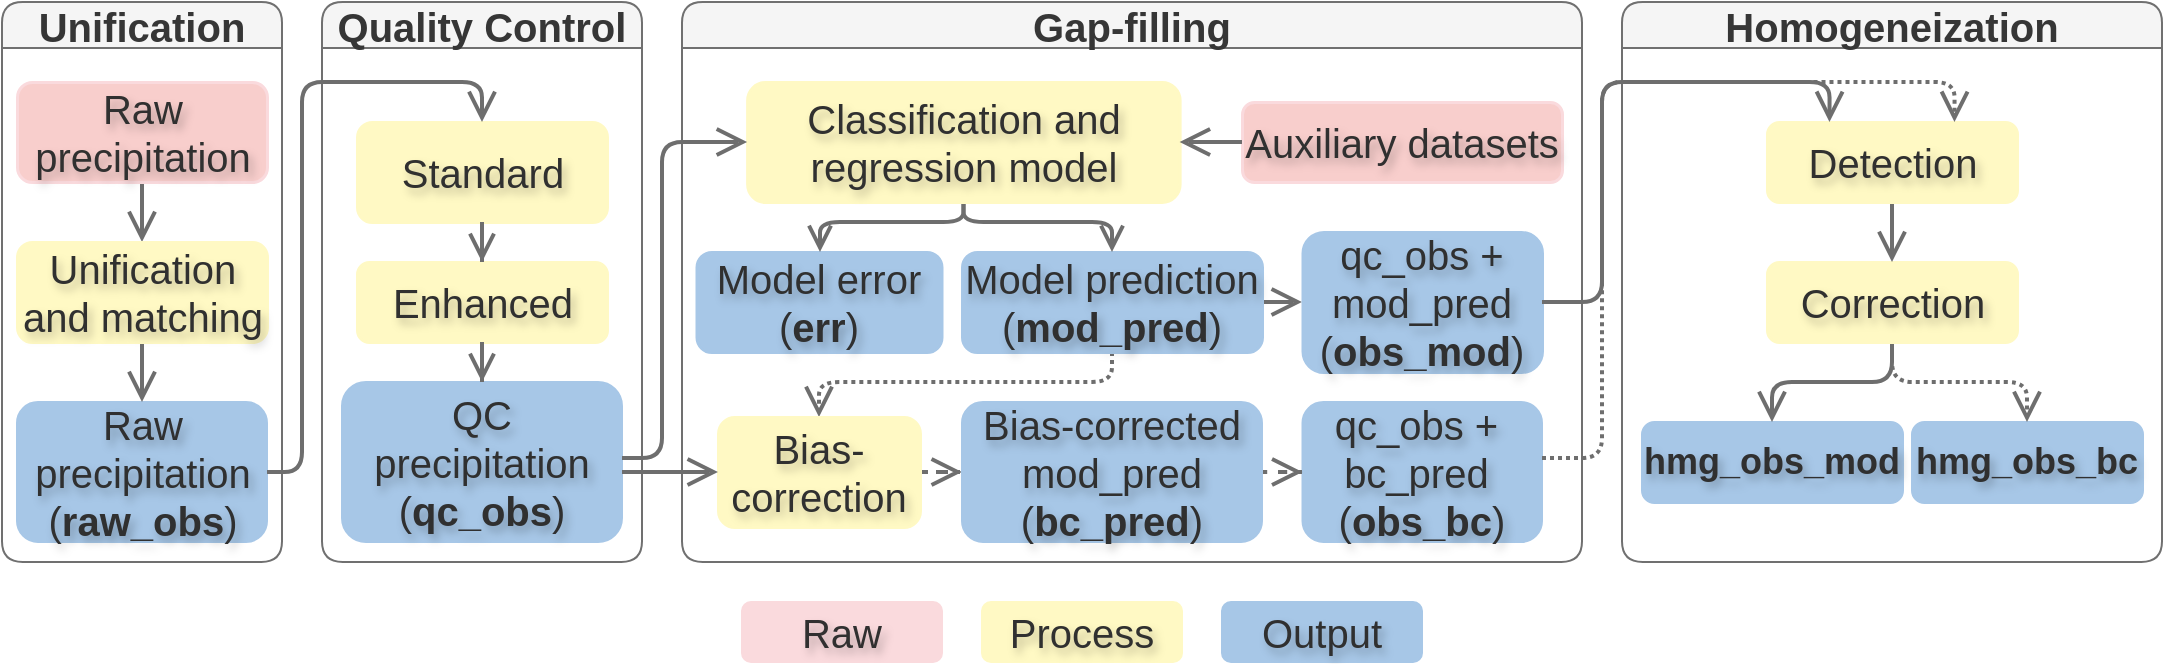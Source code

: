 <mxfile version="24.8.1">
  <diagram name="Page-1" id="W4yna8UcMUhT4XwFUqfj">
    <mxGraphModel dx="1574" dy="853" grid="1" gridSize="10" guides="1" tooltips="1" connect="1" arrows="1" fold="1" page="1" pageScale="1" pageWidth="1200" pageHeight="400" math="0" shadow="0">
      <root>
        <mxCell id="0" />
        <mxCell id="1" parent="0" />
        <mxCell id="rYvbzcU5giqxsE2-Gbjs-3" value="&lt;font style=&quot;font-size: 20px;&quot;&gt;Gap-filling&lt;/font&gt;" style="swimlane;whiteSpace=wrap;html=1;labelBackgroundColor=none;rounded=1;fillColor=#f5f5f5;strokeColor=#707070;fontColor=#363636;fontSize=20;verticalAlign=middle;align=center;labelBorderColor=none;textShadow=0;" parent="1" vertex="1">
          <mxGeometry x="410" y="40" width="450" height="280" as="geometry" />
        </mxCell>
        <mxCell id="rYvbzcU5giqxsE2-Gbjs-68" value="&lt;span style=&quot;font-size: 20px;&quot;&gt;qc_obs +&amp;nbsp;&lt;br style=&quot;font-size: 20px;&quot;&gt;&lt;/span&gt;&lt;span style=&quot;font-size: 20px;&quot;&gt;bc_pred&amp;nbsp;&lt;/span&gt;&lt;div style=&quot;font-size: 20px;&quot;&gt;&lt;span style=&quot;font-size: 20px;&quot;&gt;&lt;span style=&quot;font-size: 20px;&quot;&gt;(&lt;b style=&quot;font-size: 20px;&quot;&gt;obs_bc&lt;/b&gt;)&lt;/span&gt;&lt;/span&gt;&lt;/div&gt;" style="rounded=1;html=1;labelBackgroundColor=none;fillColor=#A7C7E7;strokeColor=#A7C7E7;fontSize=20;fontColor=#303030;textShadow=1;labelBorderColor=none;verticalAlign=middle;align=center;whiteSpace=wrap;" parent="rYvbzcU5giqxsE2-Gbjs-3" vertex="1">
          <mxGeometry x="310.25" y="200" width="119.75" height="70" as="geometry" />
        </mxCell>
        <mxCell id="Sh1Jm_TLHkkye5z9uw8q-112" style="edgeStyle=orthogonalEdgeStyle;rounded=1;orthogonalLoop=1;jettySize=auto;html=1;entryX=0.5;entryY=0;entryDx=0;entryDy=0;endArrow=open;endFill=0;endSize=11;strokeColor=#6E6E6E;dashed=1;dashPattern=1 1;curved=0;fontSize=20;strokeWidth=2;fontColor=#303030;verticalAlign=middle;align=center;labelBackgroundColor=none;labelBorderColor=none;textShadow=1;" parent="rYvbzcU5giqxsE2-Gbjs-3" source="rYvbzcU5giqxsE2-Gbjs-58" target="Sh1Jm_TLHkkye5z9uw8q-61" edge="1">
          <mxGeometry relative="1" as="geometry">
            <Array as="points">
              <mxPoint x="215" y="190" />
              <mxPoint x="69" y="190" />
            </Array>
          </mxGeometry>
        </mxCell>
        <mxCell id="7yuRbXb_uR1vZo2cL3EA-31" style="edgeStyle=orthogonalEdgeStyle;rounded=0;orthogonalLoop=1;jettySize=auto;html=1;endSize=11;endArrow=open;endFill=0;strokeColor=#6E6E6E;strokeWidth=2;fontColor=#303030;verticalAlign=middle;align=center;labelBackgroundColor=none;labelBorderColor=none;textShadow=1;" parent="rYvbzcU5giqxsE2-Gbjs-3" source="rYvbzcU5giqxsE2-Gbjs-58" edge="1">
          <mxGeometry relative="1" as="geometry">
            <mxPoint x="310" y="150" as="targetPoint" />
          </mxGeometry>
        </mxCell>
        <mxCell id="rYvbzcU5giqxsE2-Gbjs-58" value="&lt;span style=&quot;font-size: 20px;&quot;&gt;Model prediction&lt;/span&gt;&lt;div style=&quot;font-size: 20px;&quot;&gt;&lt;span style=&quot;font-size: 20px;&quot;&gt;&lt;span style=&quot;font-size: 20px;&quot;&gt;(&lt;b style=&quot;font-size: 20px;&quot;&gt;mod_pred&lt;/b&gt;)&lt;/span&gt;&lt;/span&gt;&lt;/div&gt;" style="rounded=1;html=1;labelBackgroundColor=none;fillColor=#A7C7E7;strokeColor=#A7C7E7;fontSize=20;fontColor=#303030;textShadow=1;labelBorderColor=none;strokeWidth=1.5;verticalAlign=middle;align=center;whiteSpace=wrap;" parent="rYvbzcU5giqxsE2-Gbjs-3" vertex="1">
          <mxGeometry x="140" y="125" width="150" height="50" as="geometry" />
        </mxCell>
        <mxCell id="Sh1Jm_TLHkkye5z9uw8q-1" value="&lt;span style=&quot;font-size: 20px;&quot;&gt;Model error&lt;/span&gt;&lt;div style=&quot;font-size: 20px;&quot;&gt;&lt;span style=&quot;font-size: 20px;&quot;&gt;(&lt;b style=&quot;font-size: 20px;&quot;&gt;err&lt;/b&gt;)&lt;/span&gt;&lt;/div&gt;" style="rounded=1;html=1;labelBackgroundColor=none;fillColor=#A7C7E7;strokeColor=#A7C7E7;fontSize=20;fontColor=#303030;textShadow=1;labelBorderColor=none;strokeWidth=1.5;verticalAlign=middle;align=center;whiteSpace=wrap;" parent="rYvbzcU5giqxsE2-Gbjs-3" vertex="1">
          <mxGeometry x="7.25" y="125" width="122.5" height="50" as="geometry" />
        </mxCell>
        <mxCell id="Sh1Jm_TLHkkye5z9uw8q-105" style="edgeStyle=orthogonalEdgeStyle;rounded=1;orthogonalLoop=1;jettySize=auto;html=1;endArrow=open;endFill=0;endSize=9;strokeColor=#6E6E6E;fontSize=20;curved=0;strokeWidth=2;fontColor=#303030;verticalAlign=middle;align=center;labelBackgroundColor=none;labelBorderColor=none;textShadow=1;" parent="rYvbzcU5giqxsE2-Gbjs-3" source="rYvbzcU5giqxsE2-Gbjs-43" target="Sh1Jm_TLHkkye5z9uw8q-1" edge="1">
          <mxGeometry relative="1" as="geometry">
            <Array as="points">
              <mxPoint x="141" y="110" />
              <mxPoint x="69" y="110" />
            </Array>
          </mxGeometry>
        </mxCell>
        <mxCell id="Sh1Jm_TLHkkye5z9uw8q-106" style="edgeStyle=orthogonalEdgeStyle;rounded=1;orthogonalLoop=1;jettySize=auto;html=1;endArrow=open;endFill=0;endSize=9;strokeColor=#6E6E6E;fontSize=20;curved=0;strokeWidth=2;fontColor=#303030;verticalAlign=middle;align=center;labelBackgroundColor=none;labelBorderColor=none;textShadow=1;" parent="rYvbzcU5giqxsE2-Gbjs-3" source="rYvbzcU5giqxsE2-Gbjs-43" target="rYvbzcU5giqxsE2-Gbjs-58" edge="1">
          <mxGeometry relative="1" as="geometry">
            <Array as="points">
              <mxPoint x="141" y="110" />
              <mxPoint x="215" y="110" />
            </Array>
          </mxGeometry>
        </mxCell>
        <mxCell id="rYvbzcU5giqxsE2-Gbjs-43" value="&lt;font style=&quot;font-size: 20px;&quot;&gt;Classification and &lt;br style=&quot;font-size: 20px;&quot;&gt;regression&amp;nbsp;model&lt;/font&gt;" style="rounded=1;html=1;labelBackgroundColor=none;fillColor=#FFF9C4;strokeColor=#FFF9C4;fontSize=20;fontColor=#303030;textShadow=1;labelBorderColor=none;strokeWidth=1.5;verticalAlign=middle;align=center;whiteSpace=wrap;" parent="rYvbzcU5giqxsE2-Gbjs-3" vertex="1">
          <mxGeometry x="32.56" y="40" width="216.25" height="60" as="geometry" />
        </mxCell>
        <mxCell id="rYvbzcU5giqxsE2-Gbjs-59" value="&lt;span style=&quot;font-size: 20px;&quot;&gt;Auxiliary&amp;nbsp;&lt;/span&gt;&lt;span style=&quot;font-size: 20px;&quot;&gt;datasets&lt;br style=&quot;font-size: 20px;&quot;&gt;&lt;/span&gt;" style="rounded=1;html=1;labelBackgroundColor=none;fontSize=20;fillColor=#f8cecc;strokeColor=#FADADD;fontColor=#303030;textShadow=1;labelBorderColor=none;strokeWidth=1.5;verticalAlign=middle;align=center;whiteSpace=wrap;" parent="rYvbzcU5giqxsE2-Gbjs-3" vertex="1">
          <mxGeometry x="280" y="50" width="160" height="40" as="geometry" />
        </mxCell>
        <mxCell id="rYvbzcU5giqxsE2-Gbjs-82" value="&lt;span style=&quot;font-size: 20px;&quot;&gt;qc_obs + mod_pred&lt;/span&gt;&lt;div style=&quot;font-size: 20px;&quot;&gt;&lt;span style=&quot;font-size: 20px;&quot;&gt;(&lt;b style=&quot;font-size: 20px;&quot;&gt;obs_mod&lt;/b&gt;)&lt;/span&gt;&lt;/div&gt;" style="rounded=1;html=1;labelBackgroundColor=none;fillColor=#A7C7E7;strokeColor=#A7C7E7;fontSize=20;fontColor=#303030;textShadow=1;labelBorderColor=none;strokeWidth=1.5;verticalAlign=middle;align=center;whiteSpace=wrap;" parent="rYvbzcU5giqxsE2-Gbjs-3" vertex="1">
          <mxGeometry x="310.25" y="115" width="119.75" height="70" as="geometry" />
        </mxCell>
        <mxCell id="rYvbzcU5giqxsE2-Gbjs-86" style="edgeStyle=orthogonalEdgeStyle;rounded=0;orthogonalLoop=1;jettySize=auto;html=1;labelBackgroundColor=none;fontColor=#303030;fontSize=20;strokeColor=#6E6E6E;textShadow=1;labelBorderColor=none;endArrow=open;endFill=0;endSize=11;strokeWidth=2;verticalAlign=middle;align=center;" parent="rYvbzcU5giqxsE2-Gbjs-3" source="rYvbzcU5giqxsE2-Gbjs-59" target="rYvbzcU5giqxsE2-Gbjs-43" edge="1">
          <mxGeometry relative="1" as="geometry">
            <Array as="points">
              <mxPoint x="285.5" y="70" />
              <mxPoint x="285.5" y="70" />
            </Array>
          </mxGeometry>
        </mxCell>
        <mxCell id="7yuRbXb_uR1vZo2cL3EA-39" style="edgeStyle=orthogonalEdgeStyle;rounded=0;orthogonalLoop=1;jettySize=auto;html=1;entryX=0;entryY=0.5;entryDx=0;entryDy=0;strokeColor=#6E6E6E;endArrow=open;endFill=0;endSize=11;dashed=1;dashPattern=1 4;strokeWidth=2;fontColor=#303030;verticalAlign=middle;align=center;labelBackgroundColor=none;labelBorderColor=none;textShadow=1;" parent="rYvbzcU5giqxsE2-Gbjs-3" source="Sh1Jm_TLHkkye5z9uw8q-61" target="Sh1Jm_TLHkkye5z9uw8q-64" edge="1">
          <mxGeometry relative="1" as="geometry" />
        </mxCell>
        <mxCell id="Sh1Jm_TLHkkye5z9uw8q-61" value="&lt;font style=&quot;font-size: 20px;&quot;&gt;Bias-&lt;/font&gt;&lt;span style=&quot;font-size: 20px;&quot;&gt;correction&lt;/span&gt;" style="rounded=1;html=1;labelBackgroundColor=none;fillColor=#FFF9C4;strokeColor=#FFF9C4;fontSize=20;fontColor=#303030;textShadow=1;labelBorderColor=none;strokeWidth=1.5;verticalAlign=middle;align=center;whiteSpace=wrap;" parent="rYvbzcU5giqxsE2-Gbjs-3" vertex="1">
          <mxGeometry x="18" y="207.5" width="101" height="55" as="geometry" />
        </mxCell>
        <mxCell id="7yuRbXb_uR1vZo2cL3EA-32" style="edgeStyle=orthogonalEdgeStyle;rounded=0;orthogonalLoop=1;jettySize=auto;html=1;entryX=0;entryY=0.5;entryDx=0;entryDy=0;endSize=11;endArrow=open;endFill=0;strokeColor=#6E6E6E;dashed=1;dashPattern=1 4;strokeWidth=2;fontColor=#303030;verticalAlign=middle;align=center;labelBackgroundColor=none;labelBorderColor=none;textShadow=1;" parent="rYvbzcU5giqxsE2-Gbjs-3" source="Sh1Jm_TLHkkye5z9uw8q-64" target="rYvbzcU5giqxsE2-Gbjs-68" edge="1">
          <mxGeometry relative="1" as="geometry" />
        </mxCell>
        <mxCell id="Sh1Jm_TLHkkye5z9uw8q-64" value="&lt;font style=&quot;font-size: 20px;&quot;&gt;Bias-corrected mod_pred&lt;/font&gt;&lt;font style=&quot;font-size: 20px;&quot;&gt; (&lt;b style=&quot;font-size: 20px;&quot;&gt;bc_pred&lt;/b&gt;)&lt;/font&gt;" style="rounded=1;html=1;labelBackgroundColor=none;fillColor=#A7C7E7;strokeColor=#A7C7E7;fontSize=20;fontColor=#303030;textShadow=1;labelBorderColor=none;verticalAlign=middle;align=center;whiteSpace=wrap;" parent="rYvbzcU5giqxsE2-Gbjs-3" vertex="1">
          <mxGeometry x="140" y="200" width="150" height="70" as="geometry" />
        </mxCell>
        <mxCell id="rYvbzcU5giqxsE2-Gbjs-4" value="&lt;font style=&quot;font-size: 20px;&quot;&gt;Homogeneization&lt;/font&gt;" style="swimlane;whiteSpace=wrap;html=1;labelBackgroundColor=none;rounded=1;fillColor=#f5f5f5;strokeColor=#707070;fontColor=#363636;fontSize=20;verticalAlign=middle;align=center;labelBorderColor=none;textShadow=0;" parent="1" vertex="1">
          <mxGeometry x="880" y="40" width="270" height="280" as="geometry" />
        </mxCell>
        <mxCell id="rYvbzcU5giqxsE2-Gbjs-103" value="&lt;b style=&quot;font-size: 18px;&quot;&gt;&lt;font style=&quot;font-size: 18px;&quot;&gt;hmg_obs_mod&lt;/font&gt;&lt;/b&gt;" style="rounded=1;html=1;labelBackgroundColor=none;fillColor=#A7C7E7;strokeColor=#A7C7E7;fontSize=18;fontColor=#303030;textShadow=1;labelBorderColor=none;strokeWidth=1.5;verticalAlign=middle;align=center;whiteSpace=wrap;" parent="rYvbzcU5giqxsE2-Gbjs-4" vertex="1">
          <mxGeometry x="10" y="210" width="130" height="40" as="geometry" />
        </mxCell>
        <mxCell id="rYvbzcU5giqxsE2-Gbjs-104" value="&lt;span style=&quot;font-size: 18px;&quot;&gt;&lt;b style=&quot;font-size: 18px;&quot;&gt;hmg_obs_bc&lt;/b&gt;&lt;/span&gt;" style="rounded=1;html=1;labelBackgroundColor=none;fillColor=#A7C7E7;strokeColor=#A7C7E7;fontSize=18;fontColor=#303030;textShadow=1;labelBorderColor=none;strokeWidth=1.5;verticalAlign=middle;align=center;whiteSpace=wrap;" parent="rYvbzcU5giqxsE2-Gbjs-4" vertex="1">
          <mxGeometry x="145" y="210" width="115" height="40" as="geometry" />
        </mxCell>
        <mxCell id="Sh1Jm_TLHkkye5z9uw8q-46" style="edgeStyle=orthogonalEdgeStyle;rounded=1;orthogonalLoop=1;jettySize=auto;html=1;fontSize=20;fontColor=#303030;strokeColor=#6E6E6E;textShadow=1;labelBorderColor=none;labelBackgroundColor=none;endSize=11;endArrow=open;endFill=0;curved=0;strokeWidth=2;verticalAlign=middle;align=center;" parent="rYvbzcU5giqxsE2-Gbjs-4" source="Sh1Jm_TLHkkye5z9uw8q-39" target="rYvbzcU5giqxsE2-Gbjs-103" edge="1">
          <mxGeometry relative="1" as="geometry" />
        </mxCell>
        <mxCell id="Sh1Jm_TLHkkye5z9uw8q-47" style="edgeStyle=orthogonalEdgeStyle;rounded=1;orthogonalLoop=1;jettySize=auto;html=1;dashed=1;dashPattern=1 1;fontSize=20;fontColor=#303030;strokeColor=#6E6E6E;textShadow=1;labelBorderColor=none;labelBackgroundColor=none;endSize=11;endArrow=open;endFill=0;curved=0;strokeWidth=2;verticalAlign=middle;align=center;" parent="rYvbzcU5giqxsE2-Gbjs-4" source="Sh1Jm_TLHkkye5z9uw8q-39" target="rYvbzcU5giqxsE2-Gbjs-104" edge="1">
          <mxGeometry relative="1" as="geometry" />
        </mxCell>
        <mxCell id="Sh1Jm_TLHkkye5z9uw8q-39" value="&lt;font style=&quot;font-size: 20px;&quot;&gt;Correction&lt;/font&gt;" style="rounded=1;html=1;labelBackgroundColor=none;fillColor=#FFF9C4;strokeColor=#FFF9C4;fontSize=20;fontColor=#303030;textShadow=1;labelBorderColor=none;strokeWidth=1.5;verticalAlign=middle;align=center;whiteSpace=wrap;" parent="rYvbzcU5giqxsE2-Gbjs-4" vertex="1">
          <mxGeometry x="72.5" y="130" width="125" height="40" as="geometry" />
        </mxCell>
        <mxCell id="Sh1Jm_TLHkkye5z9uw8q-42" style="edgeStyle=orthogonalEdgeStyle;rounded=0;orthogonalLoop=1;jettySize=auto;html=1;entryX=0.5;entryY=0;entryDx=0;entryDy=0;fontSize=20;fontColor=#303030;strokeColor=#6E6E6E;textShadow=1;labelBorderColor=none;labelBackgroundColor=none;endSize=11;endArrow=open;endFill=0;strokeWidth=2;verticalAlign=middle;align=center;" parent="rYvbzcU5giqxsE2-Gbjs-4" source="Sh1Jm_TLHkkye5z9uw8q-41" target="Sh1Jm_TLHkkye5z9uw8q-39" edge="1">
          <mxGeometry relative="1" as="geometry" />
        </mxCell>
        <mxCell id="Sh1Jm_TLHkkye5z9uw8q-41" value="&lt;font style=&quot;font-size: 20px;&quot;&gt;Detection&lt;/font&gt;" style="rounded=1;html=1;labelBackgroundColor=none;fillColor=#FFF9C4;strokeColor=#FFF9C4;fontSize=20;fontColor=#303030;textShadow=1;labelBorderColor=none;strokeWidth=1.5;verticalAlign=middle;align=center;whiteSpace=wrap;" parent="rYvbzcU5giqxsE2-Gbjs-4" vertex="1">
          <mxGeometry x="72.5" y="60" width="125" height="40" as="geometry" />
        </mxCell>
        <mxCell id="rYvbzcU5giqxsE2-Gbjs-1" value="&lt;font style=&quot;font-size: 20px;&quot;&gt;Unification&lt;/font&gt;" style="swimlane;whiteSpace=wrap;html=1;labelBackgroundColor=none;rounded=1;fillColor=#f5f5f5;strokeColor=#707070;fontColor=#363636;fontSize=20;verticalAlign=middle;align=center;labelBorderColor=none;textShadow=0;" parent="1" vertex="1">
          <mxGeometry x="70" y="40" width="140" height="280" as="geometry">
            <mxRectangle x="90" y="280" width="100" height="30" as="alternateBounds" />
          </mxGeometry>
        </mxCell>
        <mxCell id="rYvbzcU5giqxsE2-Gbjs-30" value="&lt;font style=&quot;font-size: 20px;&quot;&gt;Raw precipitation (&lt;b style=&quot;font-size: 20px;&quot;&gt;raw_obs&lt;/b&gt;)&lt;/font&gt;" style="rounded=1;html=1;labelBackgroundColor=none;fillColor=#A7C7E7;strokeColor=#A7C7E7;fontSize=20;fontColor=#303030;textShadow=1;labelBorderColor=none;verticalAlign=middle;align=center;whiteSpace=wrap;" parent="rYvbzcU5giqxsE2-Gbjs-1" vertex="1">
          <mxGeometry x="7.5" y="200" width="125" height="70" as="geometry" />
        </mxCell>
        <mxCell id="GVIinRcIQDQHaHZ2JQYo-2" style="edgeStyle=orthogonalEdgeStyle;rounded=0;orthogonalLoop=1;jettySize=auto;html=1;entryX=0.5;entryY=0;entryDx=0;entryDy=0;endSize=11;endArrow=open;endFill=0;strokeColor=#6E6E6E;fontSize=20;strokeWidth=2;fontColor=#303030;verticalAlign=middle;align=center;labelBackgroundColor=none;labelBorderColor=none;textShadow=1;" parent="rYvbzcU5giqxsE2-Gbjs-1" source="rYvbzcU5giqxsE2-Gbjs-6" target="GVIinRcIQDQHaHZ2JQYo-1" edge="1">
          <mxGeometry relative="1" as="geometry" />
        </mxCell>
        <mxCell id="rYvbzcU5giqxsE2-Gbjs-6" value="&lt;font style=&quot;font-size: 20px;&quot;&gt;Raw precipitation&lt;/font&gt;" style="rounded=1;html=1;labelBackgroundColor=none;fontSize=20;fillColor=#f8cecc;strokeColor=#FADADD;fontColor=#303030;textShadow=1;labelBorderColor=none;strokeWidth=1.5;verticalAlign=middle;align=center;whiteSpace=wrap;" parent="rYvbzcU5giqxsE2-Gbjs-1" vertex="1">
          <mxGeometry x="7.5" y="40" width="125" height="50" as="geometry" />
        </mxCell>
        <mxCell id="GVIinRcIQDQHaHZ2JQYo-3" style="edgeStyle=orthogonalEdgeStyle;rounded=0;orthogonalLoop=1;jettySize=auto;html=1;entryX=0.5;entryY=0;entryDx=0;entryDy=0;strokeColor=#6E6E6E;endSize=11;endArrow=open;endFill=0;fontSize=20;strokeWidth=2;fontColor=#303030;verticalAlign=middle;align=center;labelBackgroundColor=none;labelBorderColor=none;textShadow=1;" parent="rYvbzcU5giqxsE2-Gbjs-1" source="GVIinRcIQDQHaHZ2JQYo-1" target="rYvbzcU5giqxsE2-Gbjs-30" edge="1">
          <mxGeometry relative="1" as="geometry">
            <Array as="points">
              <mxPoint x="70" y="180" />
              <mxPoint x="70" y="180" />
            </Array>
          </mxGeometry>
        </mxCell>
        <mxCell id="GVIinRcIQDQHaHZ2JQYo-1" value="&lt;font style=&quot;font-size: 20px;&quot;&gt;Unification and matching&lt;/font&gt;" style="rounded=1;html=1;labelBackgroundColor=none;fillColor=#FFF9C4;strokeColor=#FFF9C4;fontSize=20;fontColor=#303030;textShadow=1;labelBorderColor=none;strokeWidth=1.5;verticalAlign=middle;align=center;whiteSpace=wrap;" parent="rYvbzcU5giqxsE2-Gbjs-1" vertex="1">
          <mxGeometry x="7.5" y="120" width="125" height="50" as="geometry" />
        </mxCell>
        <mxCell id="rYvbzcU5giqxsE2-Gbjs-2" value="&lt;font style=&quot;font-size: 20px;&quot;&gt;Quality Control&lt;/font&gt;" style="swimlane;whiteSpace=wrap;html=1;startSize=23;labelBackgroundColor=none;rounded=1;fillColor=#f5f5f5;strokeColor=#707070;fontColor=#363636;fontSize=20;verticalAlign=middle;align=center;labelBorderColor=none;textShadow=0;" parent="1" vertex="1">
          <mxGeometry x="230" y="40" width="160" height="280" as="geometry">
            <mxRectangle x="50" y="130" width="130" height="30" as="alternateBounds" />
          </mxGeometry>
        </mxCell>
        <mxCell id="rYvbzcU5giqxsE2-Gbjs-132" value="&lt;span style=&quot;font-size: 20px;&quot;&gt;QC precipitation (&lt;b style=&quot;font-size: 20px;&quot;&gt;qc_obs&lt;/b&gt;)&lt;/span&gt;" style="rounded=1;html=1;labelBackgroundColor=none;fillColor=#A7C7E7;strokeColor=#A7C7E7;fontSize=20;fontColor=#303030;textShadow=1;labelBorderColor=none;verticalAlign=middle;align=center;whiteSpace=wrap;" parent="rYvbzcU5giqxsE2-Gbjs-2" vertex="1">
          <mxGeometry x="10" y="190" width="140" height="80" as="geometry" />
        </mxCell>
        <mxCell id="rYvbzcU5giqxsE2-Gbjs-121" value="&lt;font style=&quot;font-size: 20px;&quot;&gt;Standard&lt;/font&gt;" style="rounded=1;html=1;labelBackgroundColor=none;fillColor=#FFF9C4;strokeColor=#FFF9C4;fontSize=20;fontColor=#303030;textShadow=1;labelBorderColor=none;strokeWidth=1.5;verticalAlign=middle;align=center;whiteSpace=wrap;" parent="rYvbzcU5giqxsE2-Gbjs-2" vertex="1">
          <mxGeometry x="17.5" y="60" width="125" height="50" as="geometry" />
        </mxCell>
        <mxCell id="rYvbzcU5giqxsE2-Gbjs-38" value="&lt;font style=&quot;font-size: 20px;&quot;&gt;Enhanced&lt;/font&gt;" style="rounded=1;html=1;labelBackgroundColor=none;fillColor=#FFF9C4;strokeColor=#FFF9C4;fontSize=20;fontColor=#303030;textShadow=1;labelBorderColor=none;strokeWidth=1.5;verticalAlign=middle;align=center;whiteSpace=wrap;" parent="rYvbzcU5giqxsE2-Gbjs-2" vertex="1">
          <mxGeometry x="17.5" y="130" width="125" height="40" as="geometry" />
        </mxCell>
        <mxCell id="rYvbzcU5giqxsE2-Gbjs-137" style="edgeStyle=orthogonalEdgeStyle;rounded=0;orthogonalLoop=1;jettySize=auto;html=1;labelBackgroundColor=none;fontColor=#303030;fontSize=20;strokeColor=#6E6E6E;textShadow=1;labelBorderColor=none;endArrow=open;endFill=0;endSize=10;strokeWidth=2;startSize=8;verticalAlign=middle;align=center;" parent="rYvbzcU5giqxsE2-Gbjs-2" source="rYvbzcU5giqxsE2-Gbjs-121" target="rYvbzcU5giqxsE2-Gbjs-38" edge="1">
          <mxGeometry relative="1" as="geometry" />
        </mxCell>
        <mxCell id="rYvbzcU5giqxsE2-Gbjs-138" style="edgeStyle=orthogonalEdgeStyle;rounded=0;orthogonalLoop=1;jettySize=auto;html=1;entryX=0.5;entryY=0;entryDx=0;entryDy=0;labelBackgroundColor=none;fontColor=#303030;fontSize=20;strokeColor=#6E6E6E;textShadow=1;labelBorderColor=none;endArrow=open;endFill=0;endSize=10;strokeWidth=2;verticalAlign=middle;align=center;" parent="rYvbzcU5giqxsE2-Gbjs-2" source="rYvbzcU5giqxsE2-Gbjs-38" target="rYvbzcU5giqxsE2-Gbjs-132" edge="1">
          <mxGeometry relative="1" as="geometry" />
        </mxCell>
        <mxCell id="Sh1Jm_TLHkkye5z9uw8q-52" value="Raw" style="rounded=1;html=1;labelBackgroundColor=none;fontSize=20;fillColor=#FADADD;strokeColor=#FADADD;fontColor=#303030;textShadow=1;verticalAlign=middle;align=center;labelBorderColor=none;whiteSpace=wrap;" parent="1" vertex="1">
          <mxGeometry x="440" y="340" width="100" height="30" as="geometry" />
        </mxCell>
        <mxCell id="Sh1Jm_TLHkkye5z9uw8q-53" value="&lt;font style=&quot;font-size: 20px;&quot;&gt;Process&lt;/font&gt;" style="rounded=1;html=1;labelBackgroundColor=none;fillColor=#FFF9C4;strokeColor=#FFF9C4;fontSize=20;fontColor=#303030;textShadow=1;verticalAlign=middle;align=center;labelBorderColor=none;whiteSpace=wrap;" parent="1" vertex="1">
          <mxGeometry x="560" y="340" width="100" height="30" as="geometry" />
        </mxCell>
        <mxCell id="Sh1Jm_TLHkkye5z9uw8q-56" value="Output" style="rounded=1;html=1;labelBackgroundColor=none;fontSize=20;fillColor=#A7C7E7;strokeColor=#A7C7E7;fontColor=#303030;textShadow=1;verticalAlign=middle;align=center;labelBorderColor=none;whiteSpace=wrap;" parent="1" vertex="1">
          <mxGeometry x="680" y="340" width="100" height="30" as="geometry" />
        </mxCell>
        <mxCell id="7yuRbXb_uR1vZo2cL3EA-23" style="edgeStyle=orthogonalEdgeStyle;rounded=1;orthogonalLoop=1;jettySize=auto;html=1;entryX=0;entryY=0.5;entryDx=0;entryDy=0;strokeColor=#6E6E6E;strokeWidth=2;endSize=11;endArrow=open;endFill=0;curved=0;fontSize=20;fontColor=#303030;verticalAlign=middle;align=center;labelBackgroundColor=none;labelBorderColor=none;textShadow=1;" parent="1" source="rYvbzcU5giqxsE2-Gbjs-132" target="rYvbzcU5giqxsE2-Gbjs-43" edge="1">
          <mxGeometry relative="1" as="geometry">
            <Array as="points">
              <mxPoint x="400" y="268" />
              <mxPoint x="400" y="110" />
            </Array>
          </mxGeometry>
        </mxCell>
        <mxCell id="7yuRbXb_uR1vZo2cL3EA-24" style="edgeStyle=orthogonalEdgeStyle;rounded=1;orthogonalLoop=1;jettySize=auto;html=1;entryX=0.5;entryY=0;entryDx=0;entryDy=0;strokeColor=#6E6E6E;endSize=11;endArrow=open;endFill=0;curved=0;fontSize=20;strokeWidth=2;fontColor=#303030;verticalAlign=middle;align=center;labelBackgroundColor=none;labelBorderColor=none;textShadow=1;" parent="1" source="rYvbzcU5giqxsE2-Gbjs-30" target="rYvbzcU5giqxsE2-Gbjs-121" edge="1">
          <mxGeometry relative="1" as="geometry">
            <Array as="points">
              <mxPoint x="220" y="275" />
              <mxPoint x="220" y="80" />
              <mxPoint x="310" y="80" />
            </Array>
          </mxGeometry>
        </mxCell>
        <mxCell id="7yuRbXb_uR1vZo2cL3EA-27" style="edgeStyle=orthogonalEdgeStyle;rounded=1;orthogonalLoop=1;jettySize=auto;html=1;entryX=0.75;entryY=0;entryDx=0;entryDy=0;strokeColor=#6E6E6E;curved=0;endArrow=open;endFill=0;endSize=11;dashed=1;dashPattern=1 1;jumpSize=13;fontSize=20;strokeWidth=2;fontColor=#303030;verticalAlign=middle;align=center;labelBackgroundColor=none;labelBorderColor=none;textShadow=1;" parent="1" source="rYvbzcU5giqxsE2-Gbjs-68" target="Sh1Jm_TLHkkye5z9uw8q-41" edge="1">
          <mxGeometry relative="1" as="geometry">
            <Array as="points">
              <mxPoint x="870" y="268" />
              <mxPoint x="870" y="80" />
              <mxPoint x="1046" y="80" />
            </Array>
          </mxGeometry>
        </mxCell>
        <mxCell id="7yuRbXb_uR1vZo2cL3EA-28" style="edgeStyle=orthogonalEdgeStyle;rounded=1;orthogonalLoop=1;jettySize=auto;html=1;entryX=0.25;entryY=0;entryDx=0;entryDy=0;strokeColor=#6E6E6E;curved=0;endArrow=open;endFill=0;endSize=11;fontSize=20;strokeWidth=2;fontColor=#303030;verticalAlign=middle;align=center;labelBackgroundColor=none;labelBorderColor=none;textShadow=1;" parent="1" source="rYvbzcU5giqxsE2-Gbjs-82" target="Sh1Jm_TLHkkye5z9uw8q-41" edge="1">
          <mxGeometry relative="1" as="geometry">
            <Array as="points">
              <mxPoint x="870" y="190" />
              <mxPoint x="870" y="80" />
              <mxPoint x="984" y="80" />
            </Array>
          </mxGeometry>
        </mxCell>
        <mxCell id="7yuRbXb_uR1vZo2cL3EA-38" style="edgeStyle=orthogonalEdgeStyle;rounded=0;orthogonalLoop=1;jettySize=auto;html=1;entryX=0;entryY=0.5;entryDx=0;entryDy=0;strokeColor=#6E6E6E;endArrow=open;endFill=0;endSize=11;strokeWidth=2;fontColor=#303030;verticalAlign=middle;align=center;labelBackgroundColor=none;labelBorderColor=none;textShadow=1;" parent="1" source="rYvbzcU5giqxsE2-Gbjs-132" target="Sh1Jm_TLHkkye5z9uw8q-61" edge="1">
          <mxGeometry relative="1" as="geometry">
            <Array as="points">
              <mxPoint x="390" y="275" />
              <mxPoint x="390" y="275" />
            </Array>
          </mxGeometry>
        </mxCell>
      </root>
    </mxGraphModel>
  </diagram>
</mxfile>

